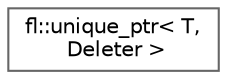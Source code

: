 digraph "Graphical Class Hierarchy"
{
 // INTERACTIVE_SVG=YES
 // LATEX_PDF_SIZE
  bgcolor="transparent";
  edge [fontname=Helvetica,fontsize=10,labelfontname=Helvetica,labelfontsize=10];
  node [fontname=Helvetica,fontsize=10,shape=box,height=0.2,width=0.4];
  rankdir="LR";
  Node0 [id="Node000000",label="fl::unique_ptr\< T,\l Deleter \>",height=0.2,width=0.4,color="grey40", fillcolor="white", style="filled",URL="$d6/d2e/classfl_1_1unique__ptr.html",tooltip=" "];
}
